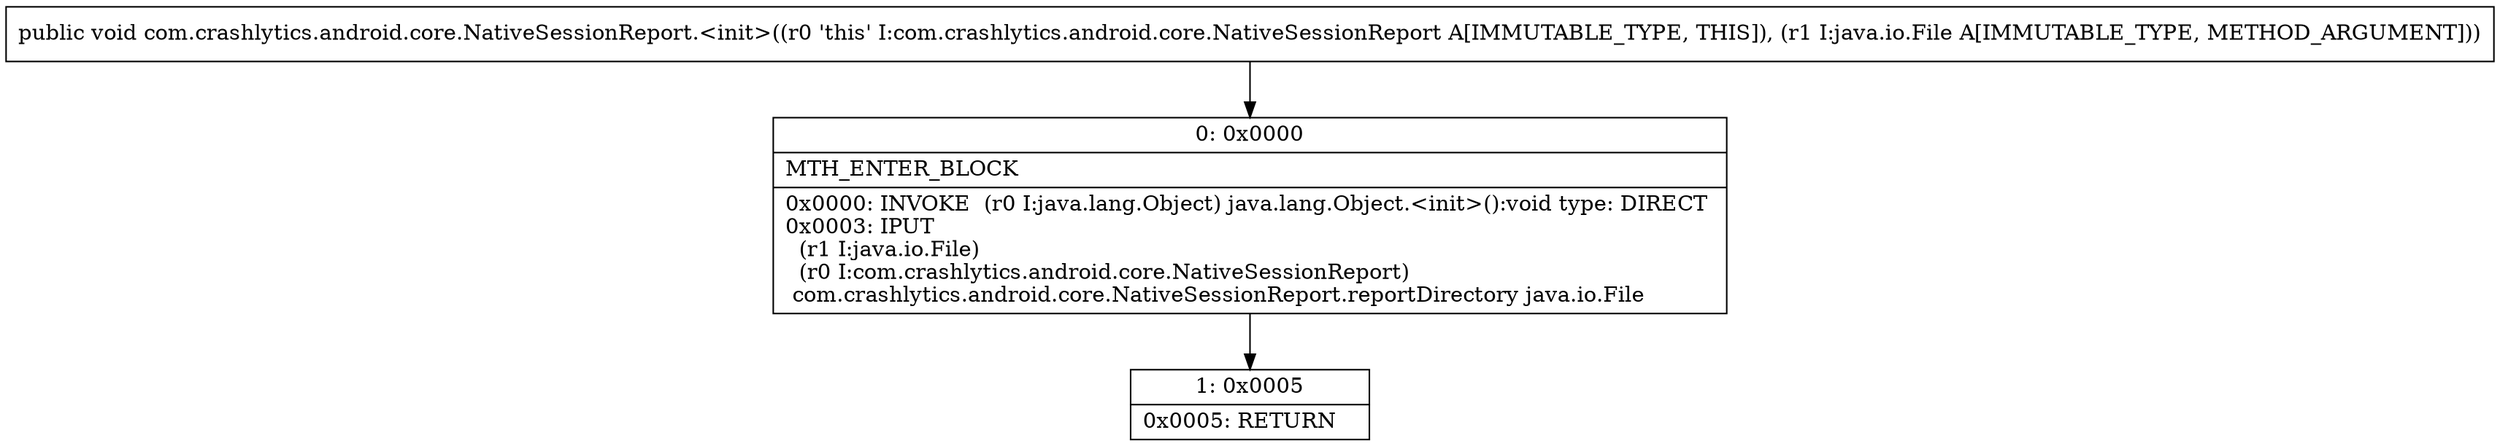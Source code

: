 digraph "CFG forcom.crashlytics.android.core.NativeSessionReport.\<init\>(Ljava\/io\/File;)V" {
Node_0 [shape=record,label="{0\:\ 0x0000|MTH_ENTER_BLOCK\l|0x0000: INVOKE  (r0 I:java.lang.Object) java.lang.Object.\<init\>():void type: DIRECT \l0x0003: IPUT  \l  (r1 I:java.io.File)\l  (r0 I:com.crashlytics.android.core.NativeSessionReport)\l com.crashlytics.android.core.NativeSessionReport.reportDirectory java.io.File \l}"];
Node_1 [shape=record,label="{1\:\ 0x0005|0x0005: RETURN   \l}"];
MethodNode[shape=record,label="{public void com.crashlytics.android.core.NativeSessionReport.\<init\>((r0 'this' I:com.crashlytics.android.core.NativeSessionReport A[IMMUTABLE_TYPE, THIS]), (r1 I:java.io.File A[IMMUTABLE_TYPE, METHOD_ARGUMENT])) }"];
MethodNode -> Node_0;
Node_0 -> Node_1;
}

